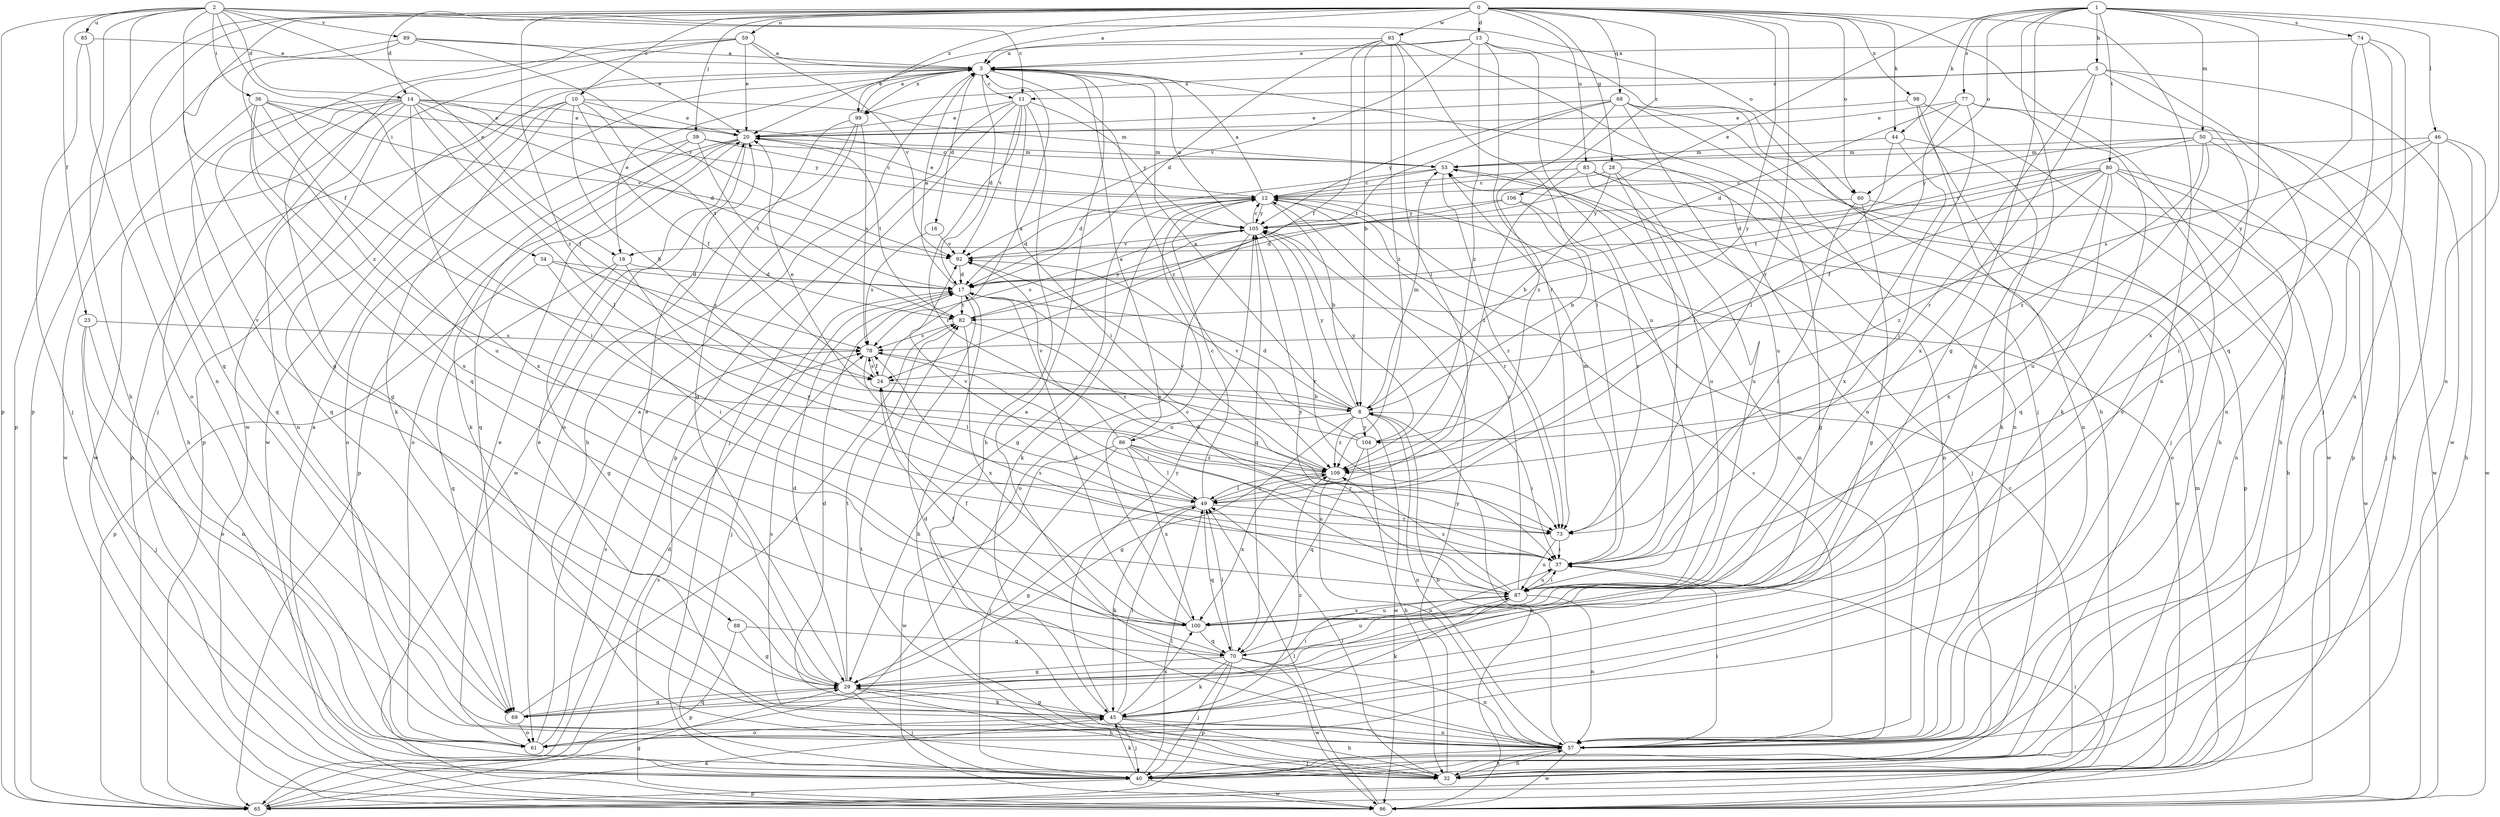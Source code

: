 strict digraph  {
0;
1;
2;
3;
5;
8;
10;
11;
12;
13;
14;
16;
17;
18;
20;
23;
24;
28;
29;
32;
34;
36;
37;
39;
40;
44;
45;
46;
49;
50;
53;
57;
59;
60;
61;
65;
68;
69;
70;
73;
74;
77;
78;
80;
82;
83;
85;
86;
87;
88;
89;
92;
93;
96;
98;
99;
100;
104;
105;
106;
109;
0 -> 3  [label=a];
0 -> 10  [label=c];
0 -> 13  [label=d];
0 -> 14  [label=d];
0 -> 28  [label=g];
0 -> 39  [label=j];
0 -> 40  [label=j];
0 -> 44  [label=k];
0 -> 57  [label=n];
0 -> 59  [label=o];
0 -> 60  [label=o];
0 -> 65  [label=p];
0 -> 68  [label=q];
0 -> 69  [label=q];
0 -> 73  [label=r];
0 -> 83  [label=u];
0 -> 88  [label=v];
0 -> 93  [label=w];
0 -> 98  [label=x];
0 -> 99  [label=x];
0 -> 104  [label=y];
0 -> 106  [label=z];
0 -> 109  [label=z];
1 -> 5  [label=b];
1 -> 18  [label=e];
1 -> 29  [label=g];
1 -> 44  [label=k];
1 -> 46  [label=l];
1 -> 50  [label=m];
1 -> 57  [label=n];
1 -> 60  [label=o];
1 -> 69  [label=q];
1 -> 74  [label=s];
1 -> 77  [label=s];
1 -> 80  [label=t];
1 -> 104  [label=y];
2 -> 11  [label=c];
2 -> 14  [label=d];
2 -> 18  [label=e];
2 -> 23  [label=f];
2 -> 24  [label=f];
2 -> 32  [label=h];
2 -> 34  [label=i];
2 -> 36  [label=i];
2 -> 57  [label=n];
2 -> 60  [label=o];
2 -> 65  [label=p];
2 -> 85  [label=u];
2 -> 89  [label=v];
3 -> 11  [label=c];
3 -> 16  [label=d];
3 -> 17  [label=d];
3 -> 18  [label=e];
3 -> 57  [label=n];
3 -> 65  [label=p];
3 -> 96  [label=w];
3 -> 99  [label=x];
3 -> 109  [label=z];
5 -> 11  [label=c];
5 -> 57  [label=n];
5 -> 61  [label=o];
5 -> 73  [label=r];
5 -> 96  [label=w];
5 -> 99  [label=x];
5 -> 100  [label=x];
8 -> 3  [label=a];
8 -> 17  [label=d];
8 -> 20  [label=e];
8 -> 29  [label=g];
8 -> 37  [label=i];
8 -> 53  [label=m];
8 -> 57  [label=n];
8 -> 86  [label=u];
8 -> 96  [label=w];
8 -> 104  [label=y];
8 -> 105  [label=y];
8 -> 109  [label=z];
10 -> 8  [label=b];
10 -> 20  [label=e];
10 -> 24  [label=f];
10 -> 45  [label=k];
10 -> 53  [label=m];
10 -> 65  [label=p];
10 -> 69  [label=q];
10 -> 82  [label=t];
11 -> 20  [label=e];
11 -> 32  [label=h];
11 -> 37  [label=i];
11 -> 40  [label=j];
11 -> 65  [label=p];
11 -> 73  [label=r];
11 -> 92  [label=v];
11 -> 105  [label=y];
12 -> 3  [label=a];
12 -> 8  [label=b];
12 -> 17  [label=d];
12 -> 20  [label=e];
12 -> 29  [label=g];
12 -> 45  [label=k];
12 -> 73  [label=r];
12 -> 96  [label=w];
12 -> 105  [label=y];
13 -> 3  [label=a];
13 -> 20  [label=e];
13 -> 32  [label=h];
13 -> 73  [label=r];
13 -> 87  [label=u];
13 -> 92  [label=v];
13 -> 109  [label=z];
14 -> 12  [label=c];
14 -> 17  [label=d];
14 -> 20  [label=e];
14 -> 24  [label=f];
14 -> 29  [label=g];
14 -> 32  [label=h];
14 -> 49  [label=l];
14 -> 57  [label=n];
14 -> 69  [label=q];
14 -> 96  [label=w];
14 -> 100  [label=x];
14 -> 105  [label=y];
16 -> 78  [label=s];
16 -> 92  [label=v];
17 -> 3  [label=a];
17 -> 32  [label=h];
17 -> 40  [label=j];
17 -> 82  [label=t];
18 -> 17  [label=d];
18 -> 29  [label=g];
18 -> 69  [label=q];
18 -> 73  [label=r];
20 -> 53  [label=m];
20 -> 61  [label=o];
20 -> 65  [label=p];
20 -> 69  [label=q];
20 -> 82  [label=t];
20 -> 96  [label=w];
23 -> 40  [label=j];
23 -> 57  [label=n];
23 -> 61  [label=o];
23 -> 78  [label=s];
24 -> 3  [label=a];
24 -> 8  [label=b];
24 -> 78  [label=s];
28 -> 8  [label=b];
28 -> 12  [label=c];
28 -> 29  [label=g];
28 -> 37  [label=i];
28 -> 87  [label=u];
29 -> 17  [label=d];
29 -> 20  [label=e];
29 -> 32  [label=h];
29 -> 40  [label=j];
29 -> 45  [label=k];
29 -> 69  [label=q];
29 -> 82  [label=t];
32 -> 12  [label=c];
32 -> 49  [label=l];
32 -> 57  [label=n];
32 -> 82  [label=t];
32 -> 105  [label=y];
34 -> 17  [label=d];
34 -> 37  [label=i];
34 -> 65  [label=p];
34 -> 78  [label=s];
36 -> 20  [label=e];
36 -> 37  [label=i];
36 -> 70  [label=q];
36 -> 87  [label=u];
36 -> 92  [label=v];
36 -> 96  [label=w];
36 -> 100  [label=x];
37 -> 17  [label=d];
37 -> 53  [label=m];
37 -> 87  [label=u];
39 -> 12  [label=c];
39 -> 45  [label=k];
39 -> 53  [label=m];
39 -> 61  [label=o];
39 -> 82  [label=t];
40 -> 3  [label=a];
40 -> 45  [label=k];
40 -> 49  [label=l];
40 -> 65  [label=p];
40 -> 96  [label=w];
44 -> 45  [label=k];
44 -> 49  [label=l];
44 -> 53  [label=m];
44 -> 100  [label=x];
45 -> 17  [label=d];
45 -> 29  [label=g];
45 -> 32  [label=h];
45 -> 40  [label=j];
45 -> 49  [label=l];
45 -> 57  [label=n];
45 -> 61  [label=o];
45 -> 78  [label=s];
45 -> 100  [label=x];
45 -> 105  [label=y];
45 -> 109  [label=z];
46 -> 32  [label=h];
46 -> 37  [label=i];
46 -> 40  [label=j];
46 -> 53  [label=m];
46 -> 78  [label=s];
46 -> 96  [label=w];
49 -> 12  [label=c];
49 -> 29  [label=g];
49 -> 45  [label=k];
49 -> 70  [label=q];
49 -> 73  [label=r];
49 -> 92  [label=v];
49 -> 109  [label=z];
50 -> 32  [label=h];
50 -> 53  [label=m];
50 -> 87  [label=u];
50 -> 92  [label=v];
50 -> 96  [label=w];
50 -> 105  [label=y];
50 -> 109  [label=z];
53 -> 12  [label=c];
53 -> 17  [label=d];
53 -> 40  [label=j];
53 -> 73  [label=r];
57 -> 3  [label=a];
57 -> 8  [label=b];
57 -> 12  [label=c];
57 -> 17  [label=d];
57 -> 20  [label=e];
57 -> 32  [label=h];
57 -> 37  [label=i];
57 -> 40  [label=j];
57 -> 53  [label=m];
57 -> 96  [label=w];
59 -> 3  [label=a];
59 -> 20  [label=e];
59 -> 29  [label=g];
59 -> 40  [label=j];
59 -> 92  [label=v];
59 -> 96  [label=w];
60 -> 29  [label=g];
60 -> 37  [label=i];
60 -> 96  [label=w];
60 -> 105  [label=y];
61 -> 3  [label=a];
61 -> 20  [label=e];
61 -> 78  [label=s];
65 -> 17  [label=d];
65 -> 29  [label=g];
65 -> 45  [label=k];
65 -> 53  [label=m];
68 -> 20  [label=e];
68 -> 32  [label=h];
68 -> 57  [label=n];
68 -> 82  [label=t];
68 -> 87  [label=u];
68 -> 96  [label=w];
68 -> 105  [label=y];
68 -> 109  [label=z];
69 -> 29  [label=g];
69 -> 37  [label=i];
69 -> 61  [label=o];
69 -> 82  [label=t];
70 -> 24  [label=f];
70 -> 29  [label=g];
70 -> 40  [label=j];
70 -> 45  [label=k];
70 -> 49  [label=l];
70 -> 57  [label=n];
70 -> 65  [label=p];
70 -> 87  [label=u];
70 -> 96  [label=w];
73 -> 37  [label=i];
73 -> 87  [label=u];
74 -> 3  [label=a];
74 -> 40  [label=j];
74 -> 57  [label=n];
74 -> 70  [label=q];
74 -> 100  [label=x];
77 -> 17  [label=d];
77 -> 20  [label=e];
77 -> 37  [label=i];
77 -> 45  [label=k];
77 -> 49  [label=l];
77 -> 65  [label=p];
78 -> 24  [label=f];
78 -> 37  [label=i];
78 -> 49  [label=l];
80 -> 12  [label=c];
80 -> 17  [label=d];
80 -> 24  [label=f];
80 -> 32  [label=h];
80 -> 57  [label=n];
80 -> 61  [label=o];
80 -> 70  [label=q];
80 -> 82  [label=t];
80 -> 100  [label=x];
80 -> 109  [label=z];
82 -> 78  [label=s];
82 -> 100  [label=x];
82 -> 105  [label=y];
82 -> 109  [label=z];
83 -> 12  [label=c];
83 -> 57  [label=n];
83 -> 65  [label=p];
83 -> 87  [label=u];
83 -> 109  [label=z];
85 -> 3  [label=a];
85 -> 40  [label=j];
85 -> 61  [label=o];
86 -> 3  [label=a];
86 -> 40  [label=j];
86 -> 49  [label=l];
86 -> 73  [label=r];
86 -> 87  [label=u];
86 -> 92  [label=v];
86 -> 96  [label=w];
86 -> 100  [label=x];
86 -> 109  [label=z];
87 -> 12  [label=c];
87 -> 37  [label=i];
87 -> 45  [label=k];
87 -> 57  [label=n];
87 -> 78  [label=s];
87 -> 100  [label=x];
87 -> 105  [label=y];
87 -> 109  [label=z];
88 -> 29  [label=g];
88 -> 65  [label=p];
88 -> 70  [label=q];
89 -> 3  [label=a];
89 -> 20  [label=e];
89 -> 65  [label=p];
89 -> 92  [label=v];
89 -> 109  [label=z];
92 -> 17  [label=d];
93 -> 3  [label=a];
93 -> 8  [label=b];
93 -> 17  [label=d];
93 -> 24  [label=f];
93 -> 37  [label=i];
93 -> 40  [label=j];
93 -> 49  [label=l];
93 -> 109  [label=z];
96 -> 8  [label=b];
96 -> 37  [label=i];
96 -> 49  [label=l];
96 -> 78  [label=s];
98 -> 20  [label=e];
98 -> 32  [label=h];
98 -> 40  [label=j];
98 -> 57  [label=n];
99 -> 3  [label=a];
99 -> 29  [label=g];
99 -> 32  [label=h];
99 -> 61  [label=o];
99 -> 78  [label=s];
100 -> 12  [label=c];
100 -> 17  [label=d];
100 -> 24  [label=f];
100 -> 70  [label=q];
100 -> 87  [label=u];
104 -> 32  [label=h];
104 -> 70  [label=q];
104 -> 78  [label=s];
104 -> 92  [label=v];
104 -> 105  [label=y];
105 -> 3  [label=a];
105 -> 12  [label=c];
105 -> 61  [label=o];
105 -> 70  [label=q];
105 -> 73  [label=r];
105 -> 78  [label=s];
105 -> 92  [label=v];
106 -> 8  [label=b];
106 -> 17  [label=d];
106 -> 73  [label=r];
106 -> 105  [label=y];
109 -> 49  [label=l];
109 -> 57  [label=n];
109 -> 92  [label=v];
109 -> 100  [label=x];
}
